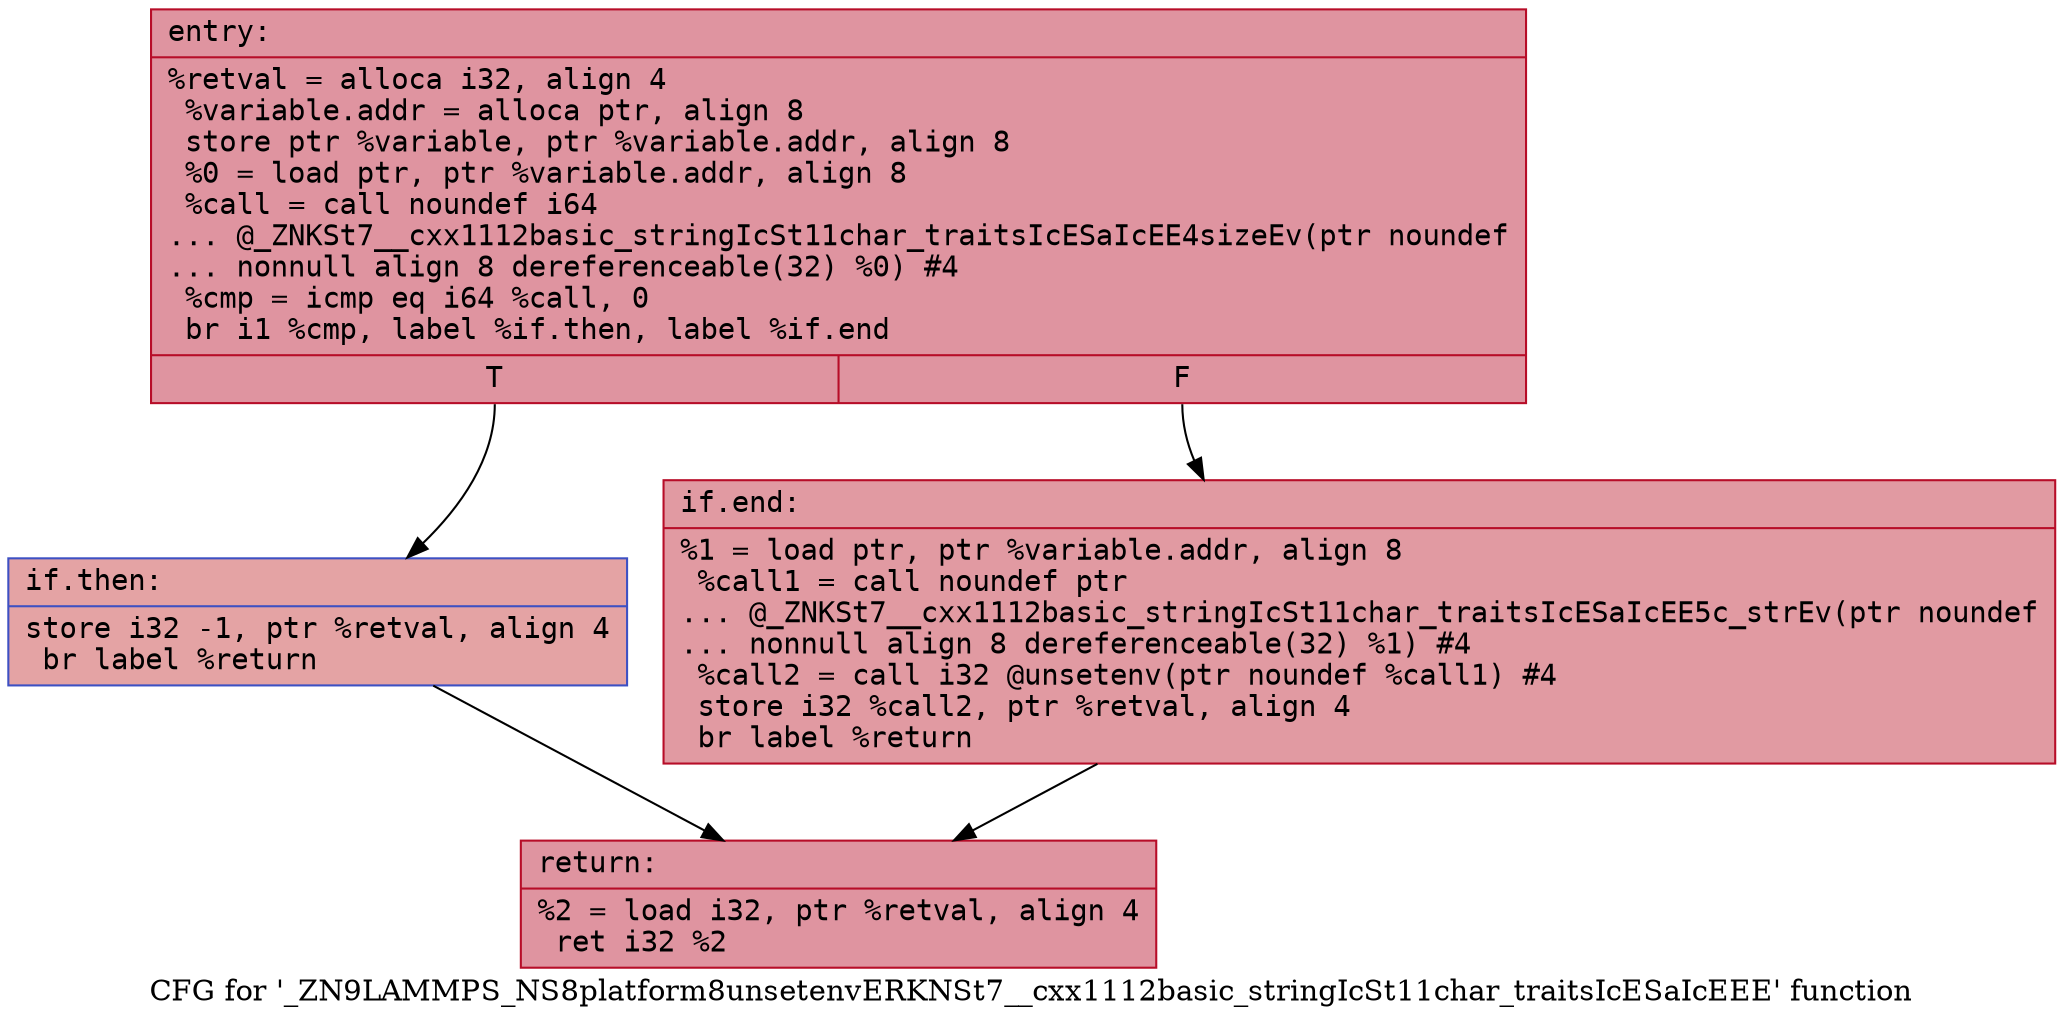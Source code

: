 digraph "CFG for '_ZN9LAMMPS_NS8platform8unsetenvERKNSt7__cxx1112basic_stringIcSt11char_traitsIcESaIcEEE' function" {
	label="CFG for '_ZN9LAMMPS_NS8platform8unsetenvERKNSt7__cxx1112basic_stringIcSt11char_traitsIcESaIcEEE' function";

	Node0x5651cd7ccd90 [shape=record,color="#b70d28ff", style=filled, fillcolor="#b70d2870" fontname="Courier",label="{entry:\l|  %retval = alloca i32, align 4\l  %variable.addr = alloca ptr, align 8\l  store ptr %variable, ptr %variable.addr, align 8\l  %0 = load ptr, ptr %variable.addr, align 8\l  %call = call noundef i64\l... @_ZNKSt7__cxx1112basic_stringIcSt11char_traitsIcESaIcEE4sizeEv(ptr noundef\l... nonnull align 8 dereferenceable(32) %0) #4\l  %cmp = icmp eq i64 %call, 0\l  br i1 %cmp, label %if.then, label %if.end\l|{<s0>T|<s1>F}}"];
	Node0x5651cd7ccd90:s0 -> Node0x5651cd7cd2d0[tooltip="entry -> if.then\nProbability 37.50%" ];
	Node0x5651cd7ccd90:s1 -> Node0x5651cd7cd520[tooltip="entry -> if.end\nProbability 62.50%" ];
	Node0x5651cd7cd2d0 [shape=record,color="#3d50c3ff", style=filled, fillcolor="#c32e3170" fontname="Courier",label="{if.then:\l|  store i32 -1, ptr %retval, align 4\l  br label %return\l}"];
	Node0x5651cd7cd2d0 -> Node0x5651cd7cd6e0[tooltip="if.then -> return\nProbability 100.00%" ];
	Node0x5651cd7cd520 [shape=record,color="#b70d28ff", style=filled, fillcolor="#bb1b2c70" fontname="Courier",label="{if.end:\l|  %1 = load ptr, ptr %variable.addr, align 8\l  %call1 = call noundef ptr\l... @_ZNKSt7__cxx1112basic_stringIcSt11char_traitsIcESaIcEE5c_strEv(ptr noundef\l... nonnull align 8 dereferenceable(32) %1) #4\l  %call2 = call i32 @unsetenv(ptr noundef %call1) #4\l  store i32 %call2, ptr %retval, align 4\l  br label %return\l}"];
	Node0x5651cd7cd520 -> Node0x5651cd7cd6e0[tooltip="if.end -> return\nProbability 100.00%" ];
	Node0x5651cd7cd6e0 [shape=record,color="#b70d28ff", style=filled, fillcolor="#b70d2870" fontname="Courier",label="{return:\l|  %2 = load i32, ptr %retval, align 4\l  ret i32 %2\l}"];
}

